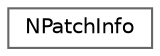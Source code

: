 digraph "Graphical Class Hierarchy"
{
 // LATEX_PDF_SIZE
  bgcolor="transparent";
  edge [fontname=Helvetica,fontsize=10,labelfontname=Helvetica,labelfontsize=10];
  node [fontname=Helvetica,fontsize=10,shape=box,height=0.2,width=0.4];
  rankdir="LR";
  Node0 [id="Node000000",label="NPatchInfo",height=0.2,width=0.4,color="grey40", fillcolor="white", style="filled",URL="$struct_n_patch_info.html",tooltip=" "];
}
